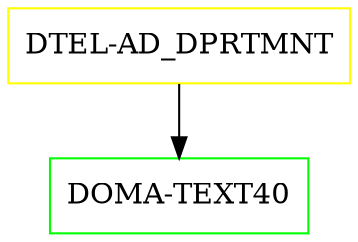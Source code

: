 digraph G {
  "DTEL-AD_DPRTMNT" [shape=box,color=yellow];
  "DOMA-TEXT40" [shape=box,color=green,URL="./DOMA_TEXT40.html"];
  "DTEL-AD_DPRTMNT" -> "DOMA-TEXT40";
}
